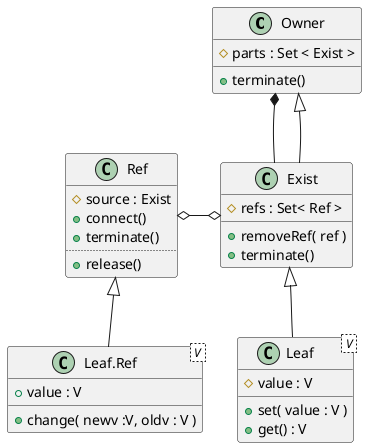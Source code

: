 @startuml

skinparam DefaultFontName "arial"

class Owner {
	# parts : Set < Exist >
	+ terminate()
}

class Exist {
	# refs : Set< Ref >
	+ removeRef( ref )
	+ terminate()
}

class Ref {
	# source : Exist
	+ connect()
	+ terminate()
	..
	+ release()
}

Owner *-- Exist
Owner <|-- Exist

Ref o-o Exist


class "Leaf < V >" as Leaf {
	# value : V
	+ set( value : V )
	+ get() : V
}

class "Leaf.Ref < V >" as LeafRef {
	+ value : V
	+ change( newv :V, oldv : V )
}

Exist <|-- Leaf
Ref <|-- LeafRef

@enduml
